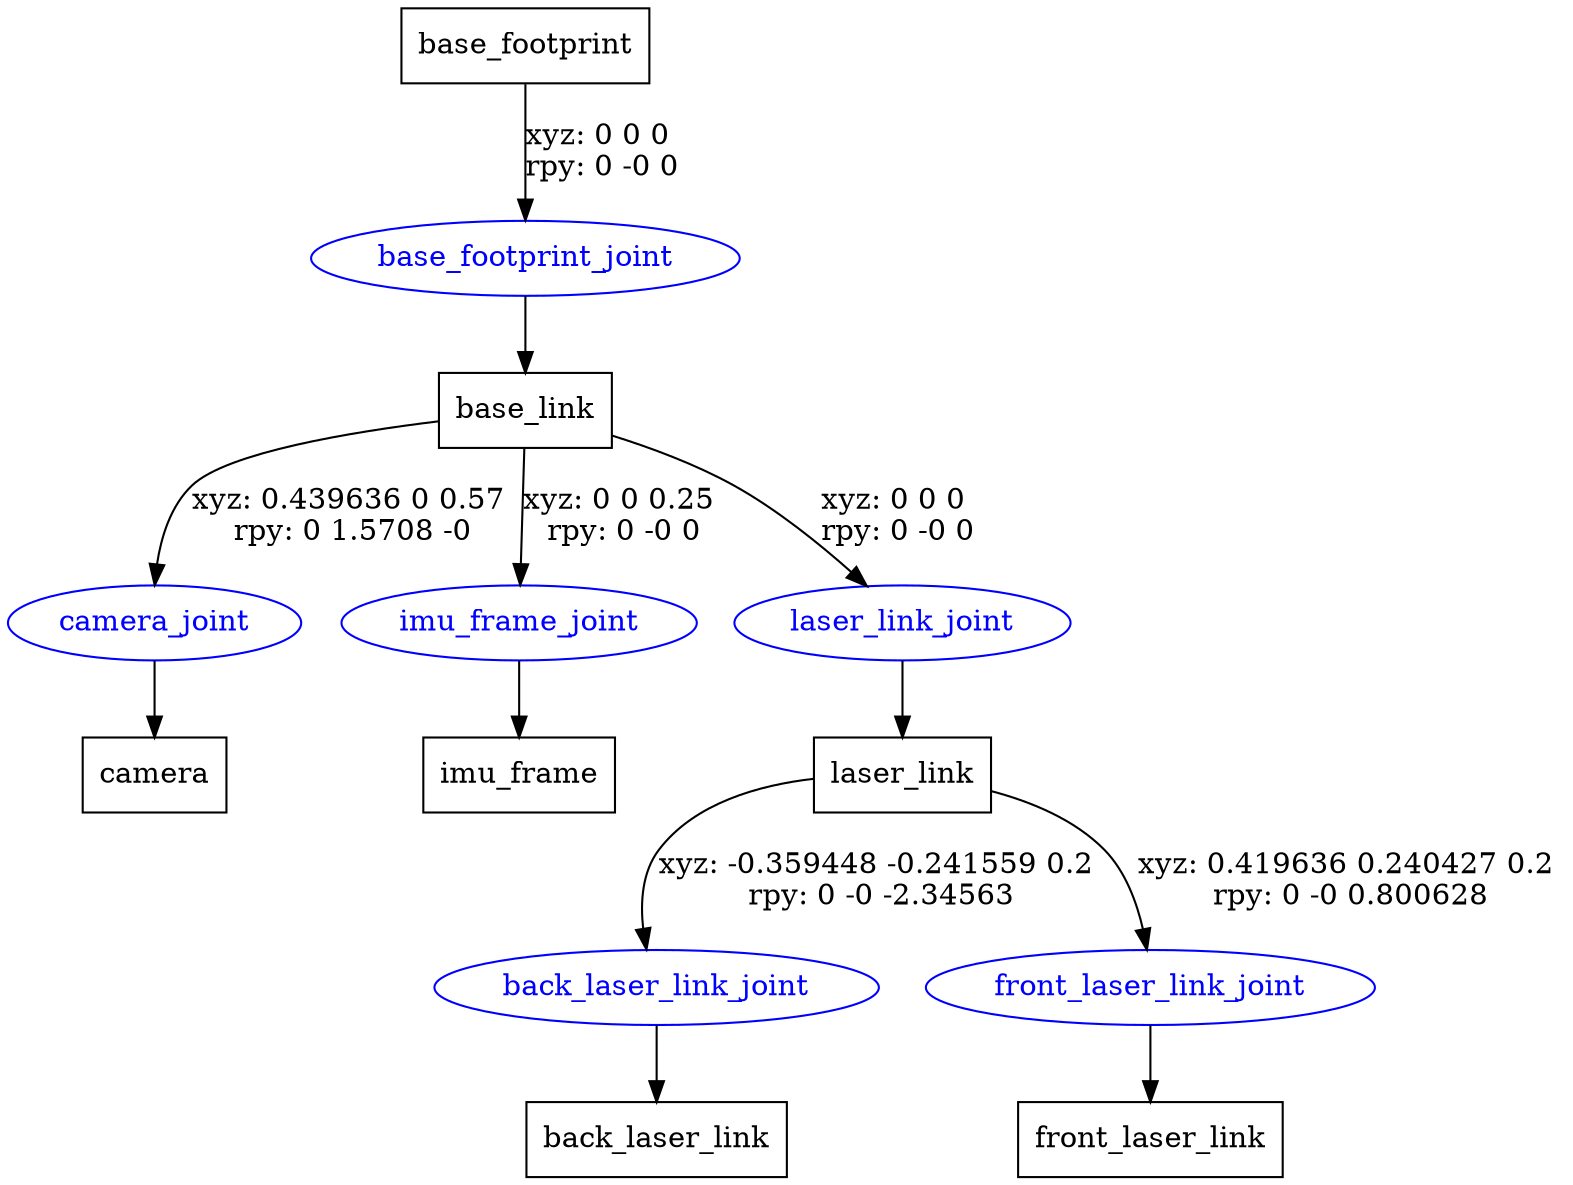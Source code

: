 digraph G {
node [shape=box];
"base_footprint" [label="base_footprint"];
"base_link" [label="base_link"];
"camera" [label="camera"];
"imu_frame" [label="imu_frame"];
"laser_link" [label="laser_link"];
"back_laser_link" [label="back_laser_link"];
"front_laser_link" [label="front_laser_link"];
node [shape=ellipse, color=blue, fontcolor=blue];
"base_footprint" -> "base_footprint_joint" [label="xyz: 0 0 0 \nrpy: 0 -0 0"]
"base_footprint_joint" -> "base_link"
"base_link" -> "camera_joint" [label="xyz: 0.439636 0 0.57 \nrpy: 0 1.5708 -0"]
"camera_joint" -> "camera"
"base_link" -> "imu_frame_joint" [label="xyz: 0 0 0.25 \nrpy: 0 -0 0"]
"imu_frame_joint" -> "imu_frame"
"base_link" -> "laser_link_joint" [label="xyz: 0 0 0 \nrpy: 0 -0 0"]
"laser_link_joint" -> "laser_link"
"laser_link" -> "back_laser_link_joint" [label="xyz: -0.359448 -0.241559 0.2 \nrpy: 0 -0 -2.34563"]
"back_laser_link_joint" -> "back_laser_link"
"laser_link" -> "front_laser_link_joint" [label="xyz: 0.419636 0.240427 0.2 \nrpy: 0 -0 0.800628"]
"front_laser_link_joint" -> "front_laser_link"
}
